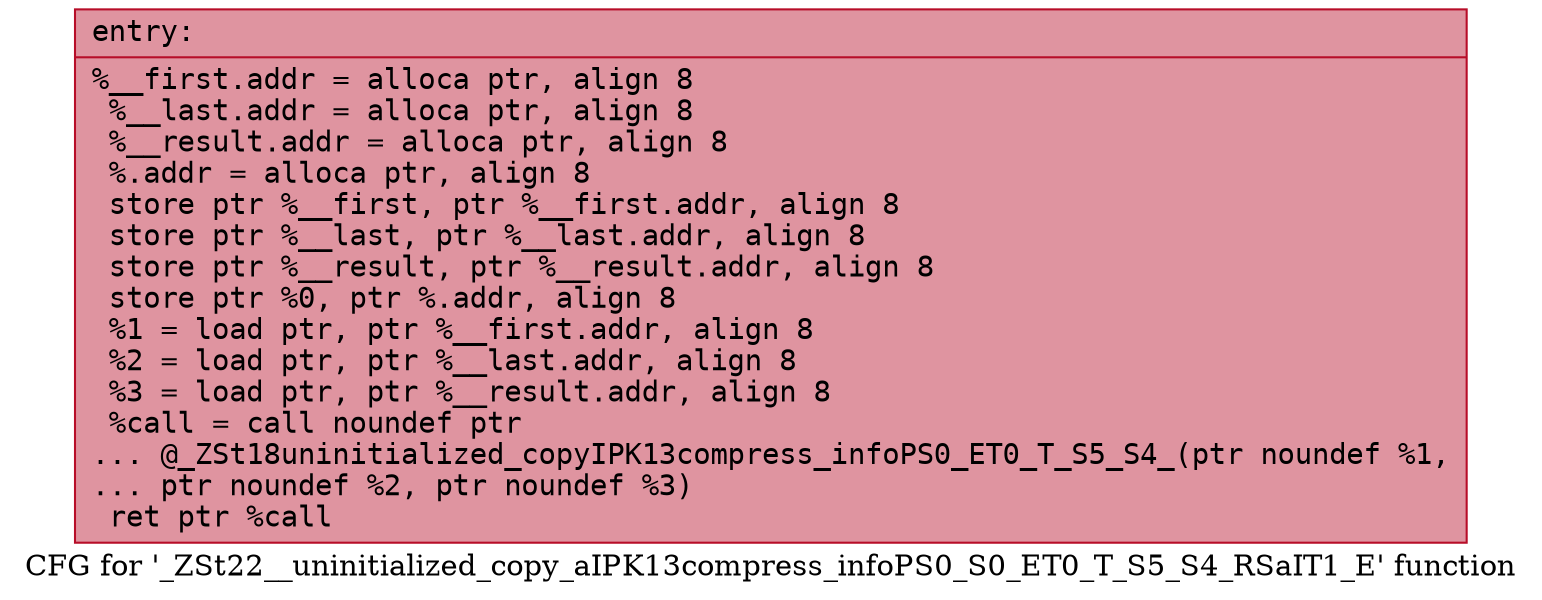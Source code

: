digraph "CFG for '_ZSt22__uninitialized_copy_aIPK13compress_infoPS0_S0_ET0_T_S5_S4_RSaIT1_E' function" {
	label="CFG for '_ZSt22__uninitialized_copy_aIPK13compress_infoPS0_S0_ET0_T_S5_S4_RSaIT1_E' function";

	Node0x5651cd85ecb0 [shape=record,color="#b70d28ff", style=filled, fillcolor="#b70d2870" fontname="Courier",label="{entry:\l|  %__first.addr = alloca ptr, align 8\l  %__last.addr = alloca ptr, align 8\l  %__result.addr = alloca ptr, align 8\l  %.addr = alloca ptr, align 8\l  store ptr %__first, ptr %__first.addr, align 8\l  store ptr %__last, ptr %__last.addr, align 8\l  store ptr %__result, ptr %__result.addr, align 8\l  store ptr %0, ptr %.addr, align 8\l  %1 = load ptr, ptr %__first.addr, align 8\l  %2 = load ptr, ptr %__last.addr, align 8\l  %3 = load ptr, ptr %__result.addr, align 8\l  %call = call noundef ptr\l... @_ZSt18uninitialized_copyIPK13compress_infoPS0_ET0_T_S5_S4_(ptr noundef %1,\l... ptr noundef %2, ptr noundef %3)\l  ret ptr %call\l}"];
}
